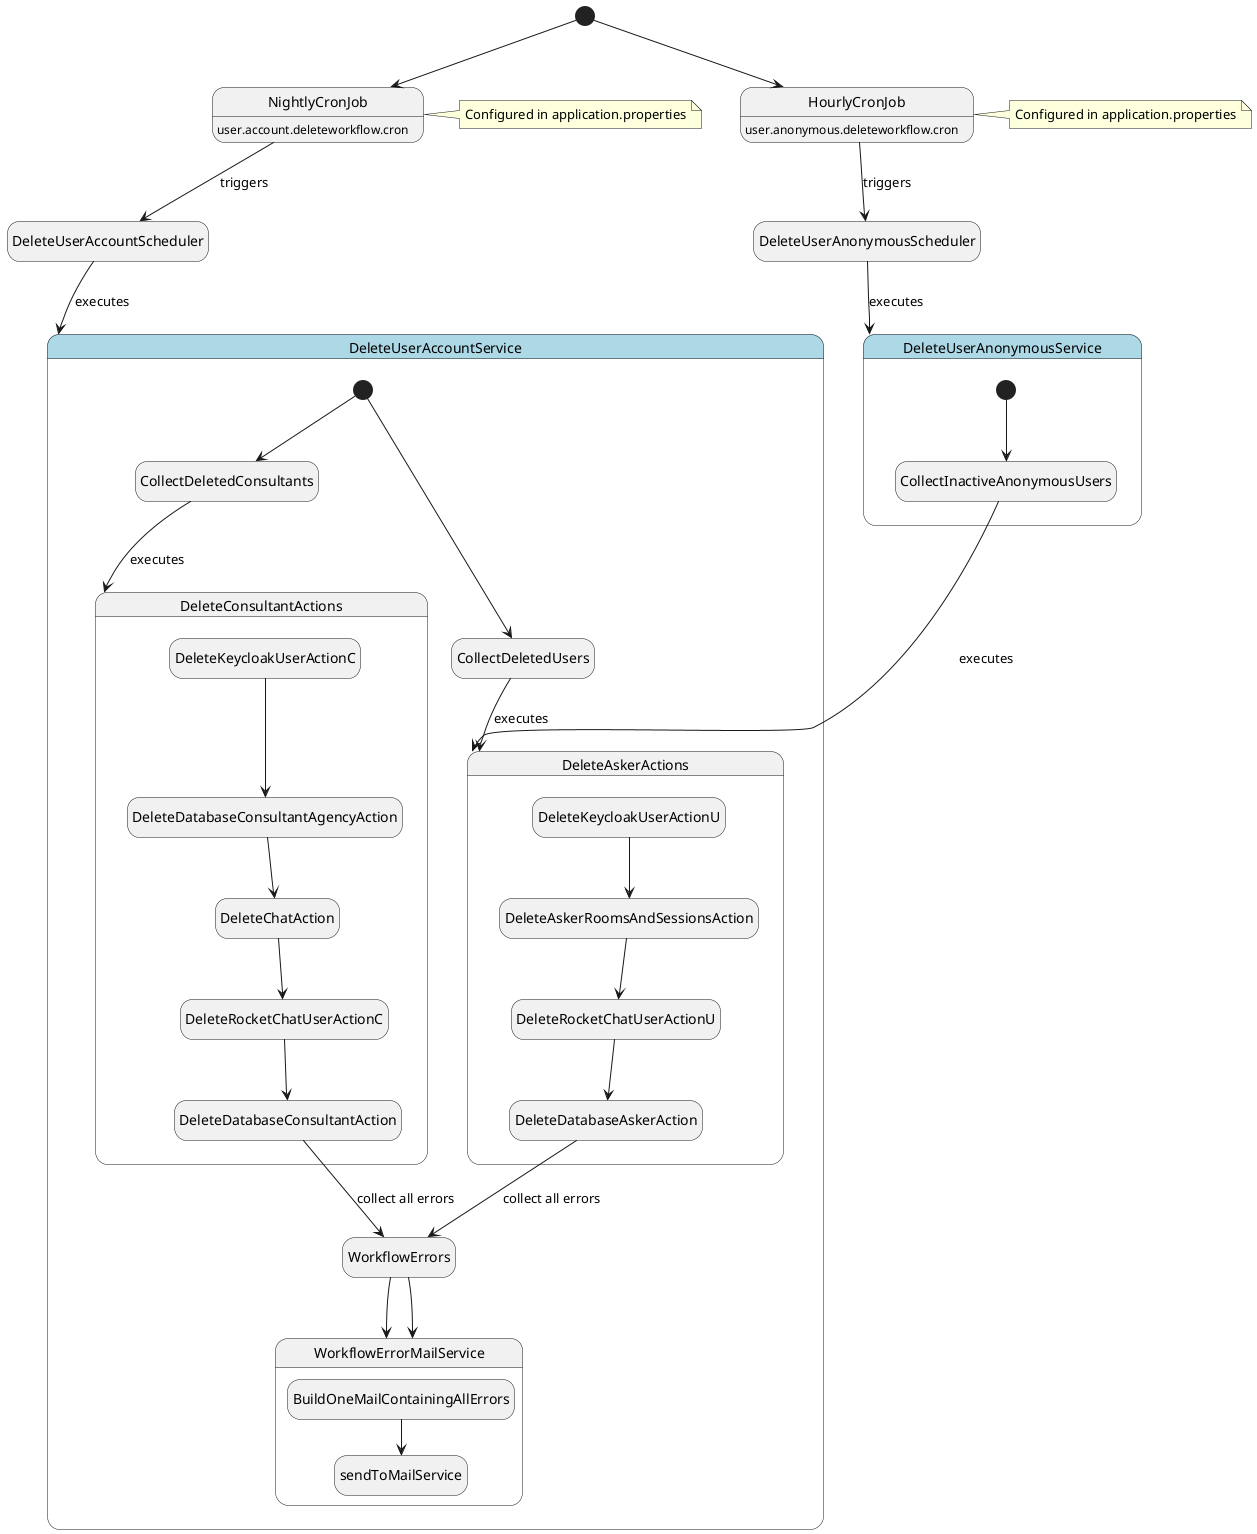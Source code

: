 https://plantuml.com/de/state-diagram

@startuml
hide empty description

[*] --> NightlyCronJob
[*] --> HourlyCronJob

NightlyCronJob : user.account.deleteworkflow.cron
NightlyCronJob --> DeleteUserAccountScheduler : triggers

HourlyCronJob : user.anonymous.deleteworkflow.cron
HourlyCronJob --> DeleteUserAnonymousScheduler : triggers

note right of NightlyCronJob : Configured in application.properties
note right of HourlyCronJob : Configured in application.properties

DeleteUserAccountScheduler --> DeleteUserAccountService : executes
DeleteUserAnonymousScheduler --> DeleteUserAnonymousService : executes

state DeleteUserAccountService #lightblue {
  [*] --> CollectDeletedUsers
  CollectDeletedUsers --> DeleteAskerActions : executes
  [*] --> CollectDeletedConsultants
  CollectDeletedConsultants --> DeleteConsultantActions : executes
  WorkflowErrors --> WorkflowErrorMailService

  state DeleteAskerActions {
    DeleteKeycloakUserActionU --> DeleteAskerRoomsAndSessionsAction
    DeleteAskerRoomsAndSessionsAction --> DeleteRocketChatUserActionU
    DeleteRocketChatUserActionU --> DeleteDatabaseAskerAction
    DeleteDatabaseAskerAction --> WorkflowErrors : collect all errors
  }

  state DeleteConsultantActions {
      DeleteKeycloakUserActionC --> DeleteDatabaseConsultantAgencyAction
      DeleteDatabaseConsultantAgencyAction --> DeleteChatAction
      DeleteChatAction --> DeleteRocketChatUserActionC
      DeleteRocketChatUserActionC --> DeleteDatabaseConsultantAction
      DeleteDatabaseConsultantAction  --> WorkflowErrors : collect all errors
  }
}

state WorkflowErrorMailService {
  BuildOneMailContainingAllErrors --> sendToMailService
}

state DeleteUserAnonymousService #lightblue {
  [*] --> CollectInactiveAnonymousUsers
  CollectInactiveAnonymousUsers --> DeleteAskerActions : executes
  WorkflowErrors --> WorkflowErrorMailService
}
@enduml
